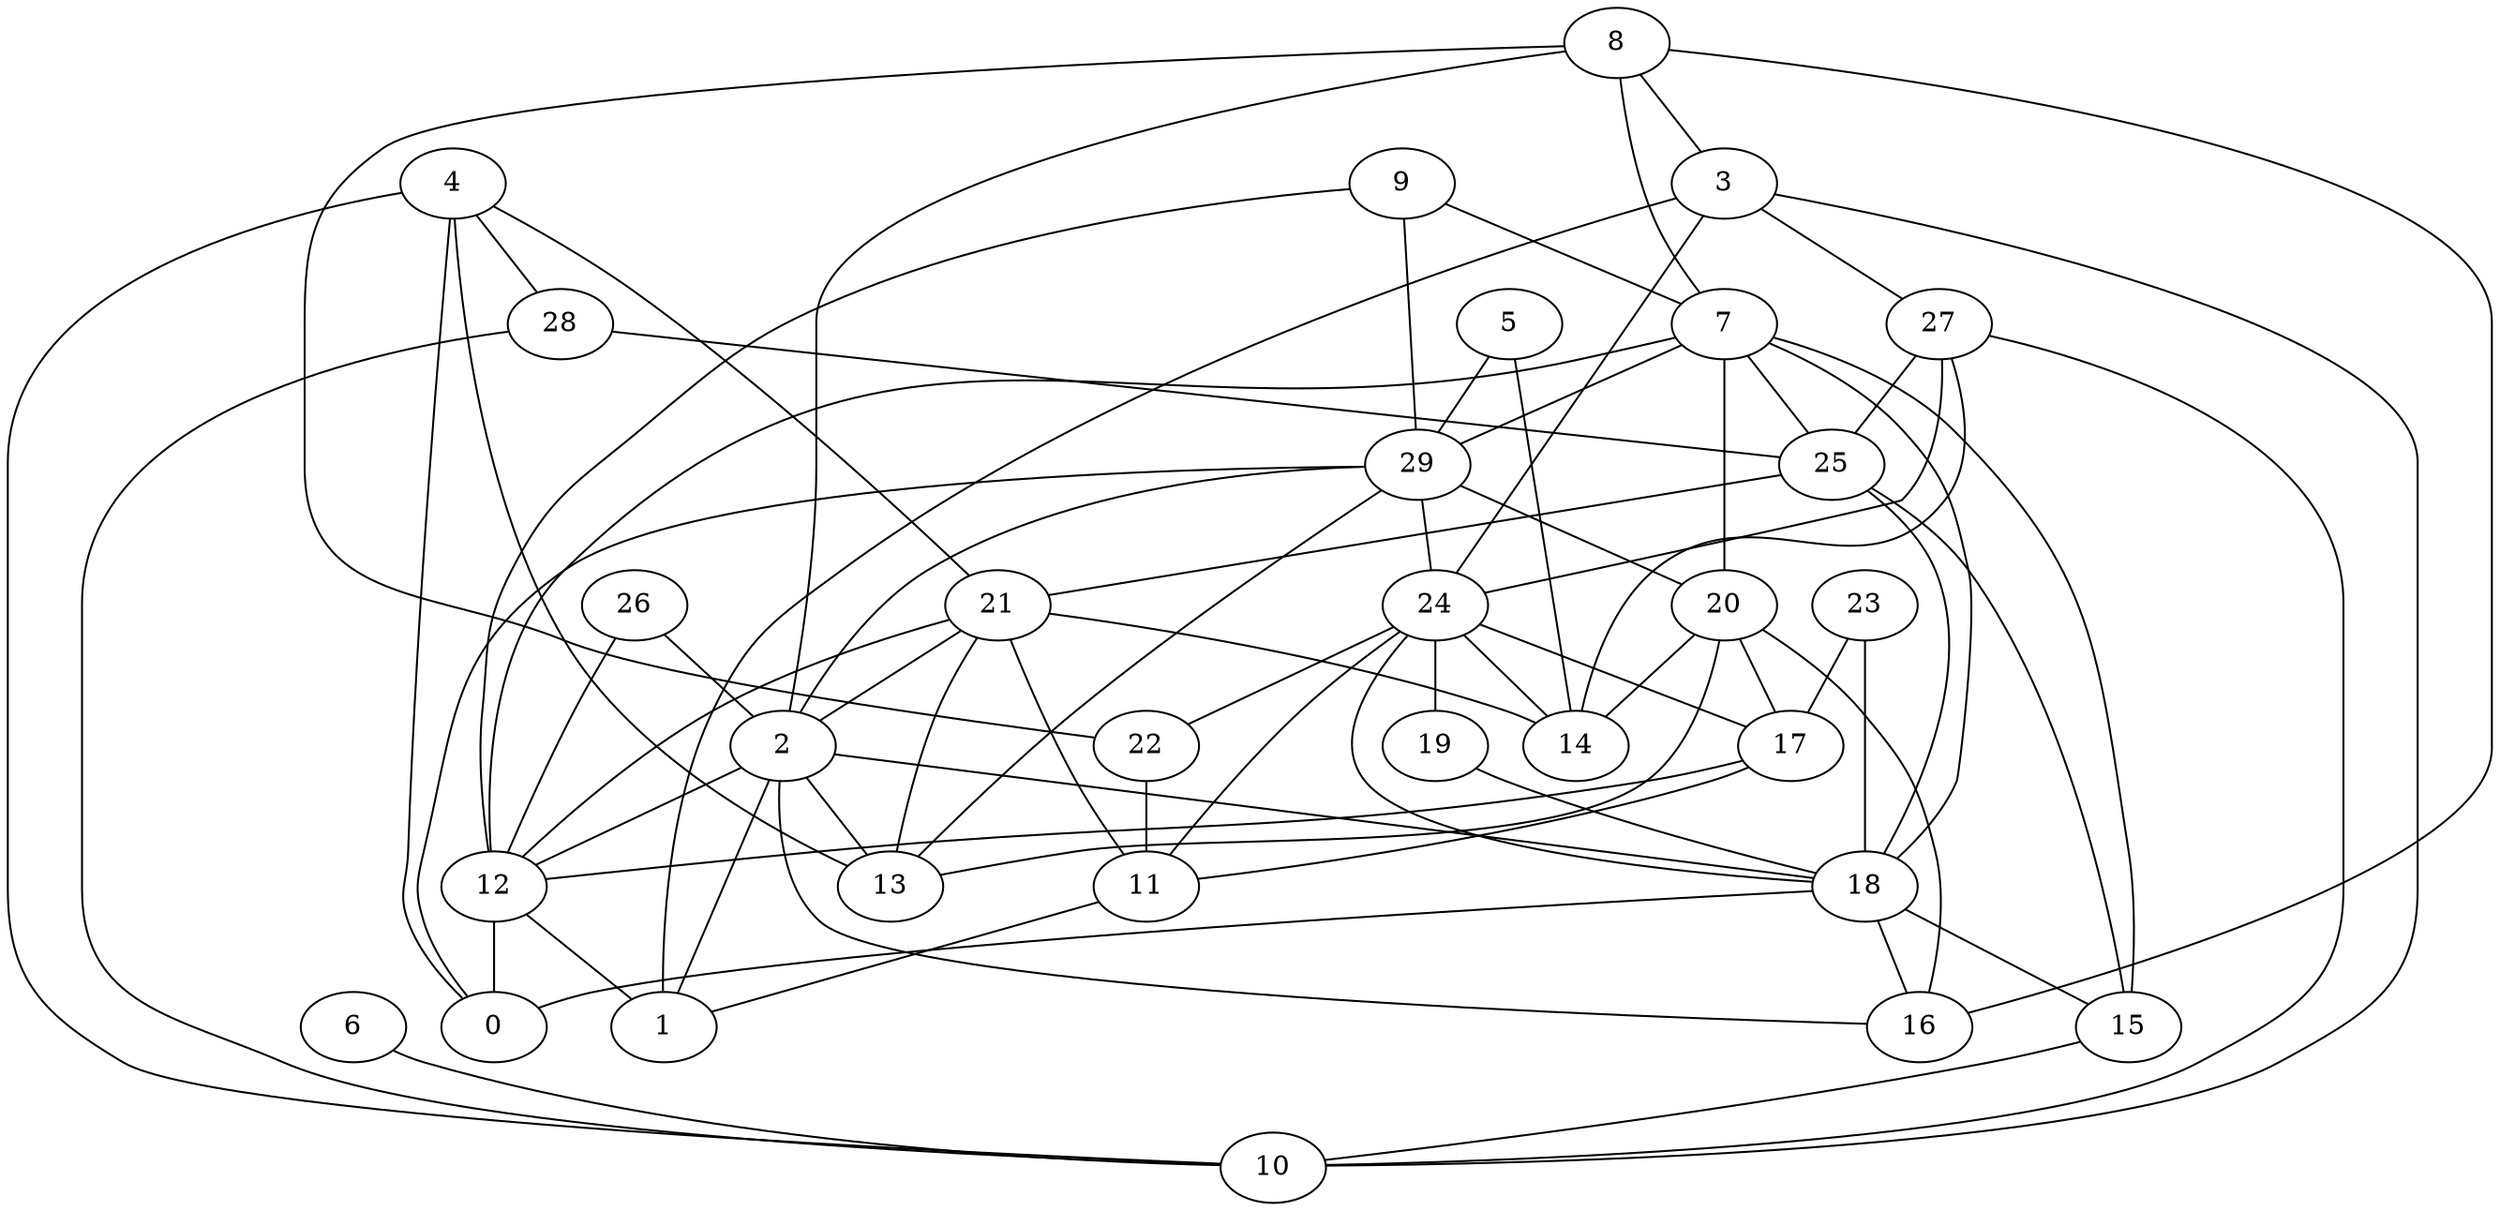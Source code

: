 digraph GG_graph {

subgraph G_graph {
edge [color = black]
"9" -> "29" [dir = none]
"8" -> "16" [dir = none]
"8" -> "7" [dir = none]
"8" -> "22" [dir = none]
"8" -> "3" [dir = none]
"28" -> "10" [dir = none]
"27" -> "25" [dir = none]
"27" -> "14" [dir = none]
"27" -> "24" [dir = none]
"11" -> "1" [dir = none]
"24" -> "19" [dir = none]
"24" -> "17" [dir = none]
"24" -> "18" [dir = none]
"17" -> "12" [dir = none]
"29" -> "24" [dir = none]
"15" -> "10" [dir = none]
"3" -> "1" [dir = none]
"3" -> "24" [dir = none]
"3" -> "10" [dir = none]
"6" -> "10" [dir = none]
"26" -> "12" [dir = none]
"4" -> "13" [dir = none]
"4" -> "0" [dir = none]
"4" -> "10" [dir = none]
"2" -> "1" [dir = none]
"23" -> "17" [dir = none]
"21" -> "11" [dir = none]
"20" -> "14" [dir = none]
"5" -> "14" [dir = none]
"7" -> "15" [dir = none]
"12" -> "1" [dir = none]
"18" -> "0" [dir = none]
"9" -> "12" [dir = none]
"2" -> "18" [dir = none]
"21" -> "12" [dir = none]
"22" -> "11" [dir = none]
"25" -> "18" [dir = none]
"24" -> "11" [dir = none]
"18" -> "16" [dir = none]
"21" -> "14" [dir = none]
"24" -> "14" [dir = none]
"29" -> "20" [dir = none]
"29" -> "2" [dir = none]
"7" -> "12" [dir = none]
"2" -> "12" [dir = none]
"29" -> "13" [dir = none]
"4" -> "28" [dir = none]
"18" -> "15" [dir = none]
"23" -> "18" [dir = none]
"27" -> "10" [dir = none]
"26" -> "2" [dir = none]
"21" -> "13" [dir = none]
"9" -> "7" [dir = none]
"19" -> "18" [dir = none]
"20" -> "16" [dir = none]
"21" -> "2" [dir = none]
"20" -> "13" [dir = none]
"25" -> "15" [dir = none]
"29" -> "0" [dir = none]
"17" -> "11" [dir = none]
"3" -> "27" [dir = none]
"7" -> "18" [dir = none]
"25" -> "21" [dir = none]
"20" -> "17" [dir = none]
"7" -> "20" [dir = none]
"8" -> "2" [dir = none]
"2" -> "16" [dir = none]
"7" -> "25" [dir = none]
"5" -> "29" [dir = none]
"4" -> "21" [dir = none]
"28" -> "25" [dir = none]
"24" -> "22" [dir = none]
"7" -> "29" [dir = none]
"12" -> "0" [dir = none]
"2" -> "13" [dir = none]
}

}
